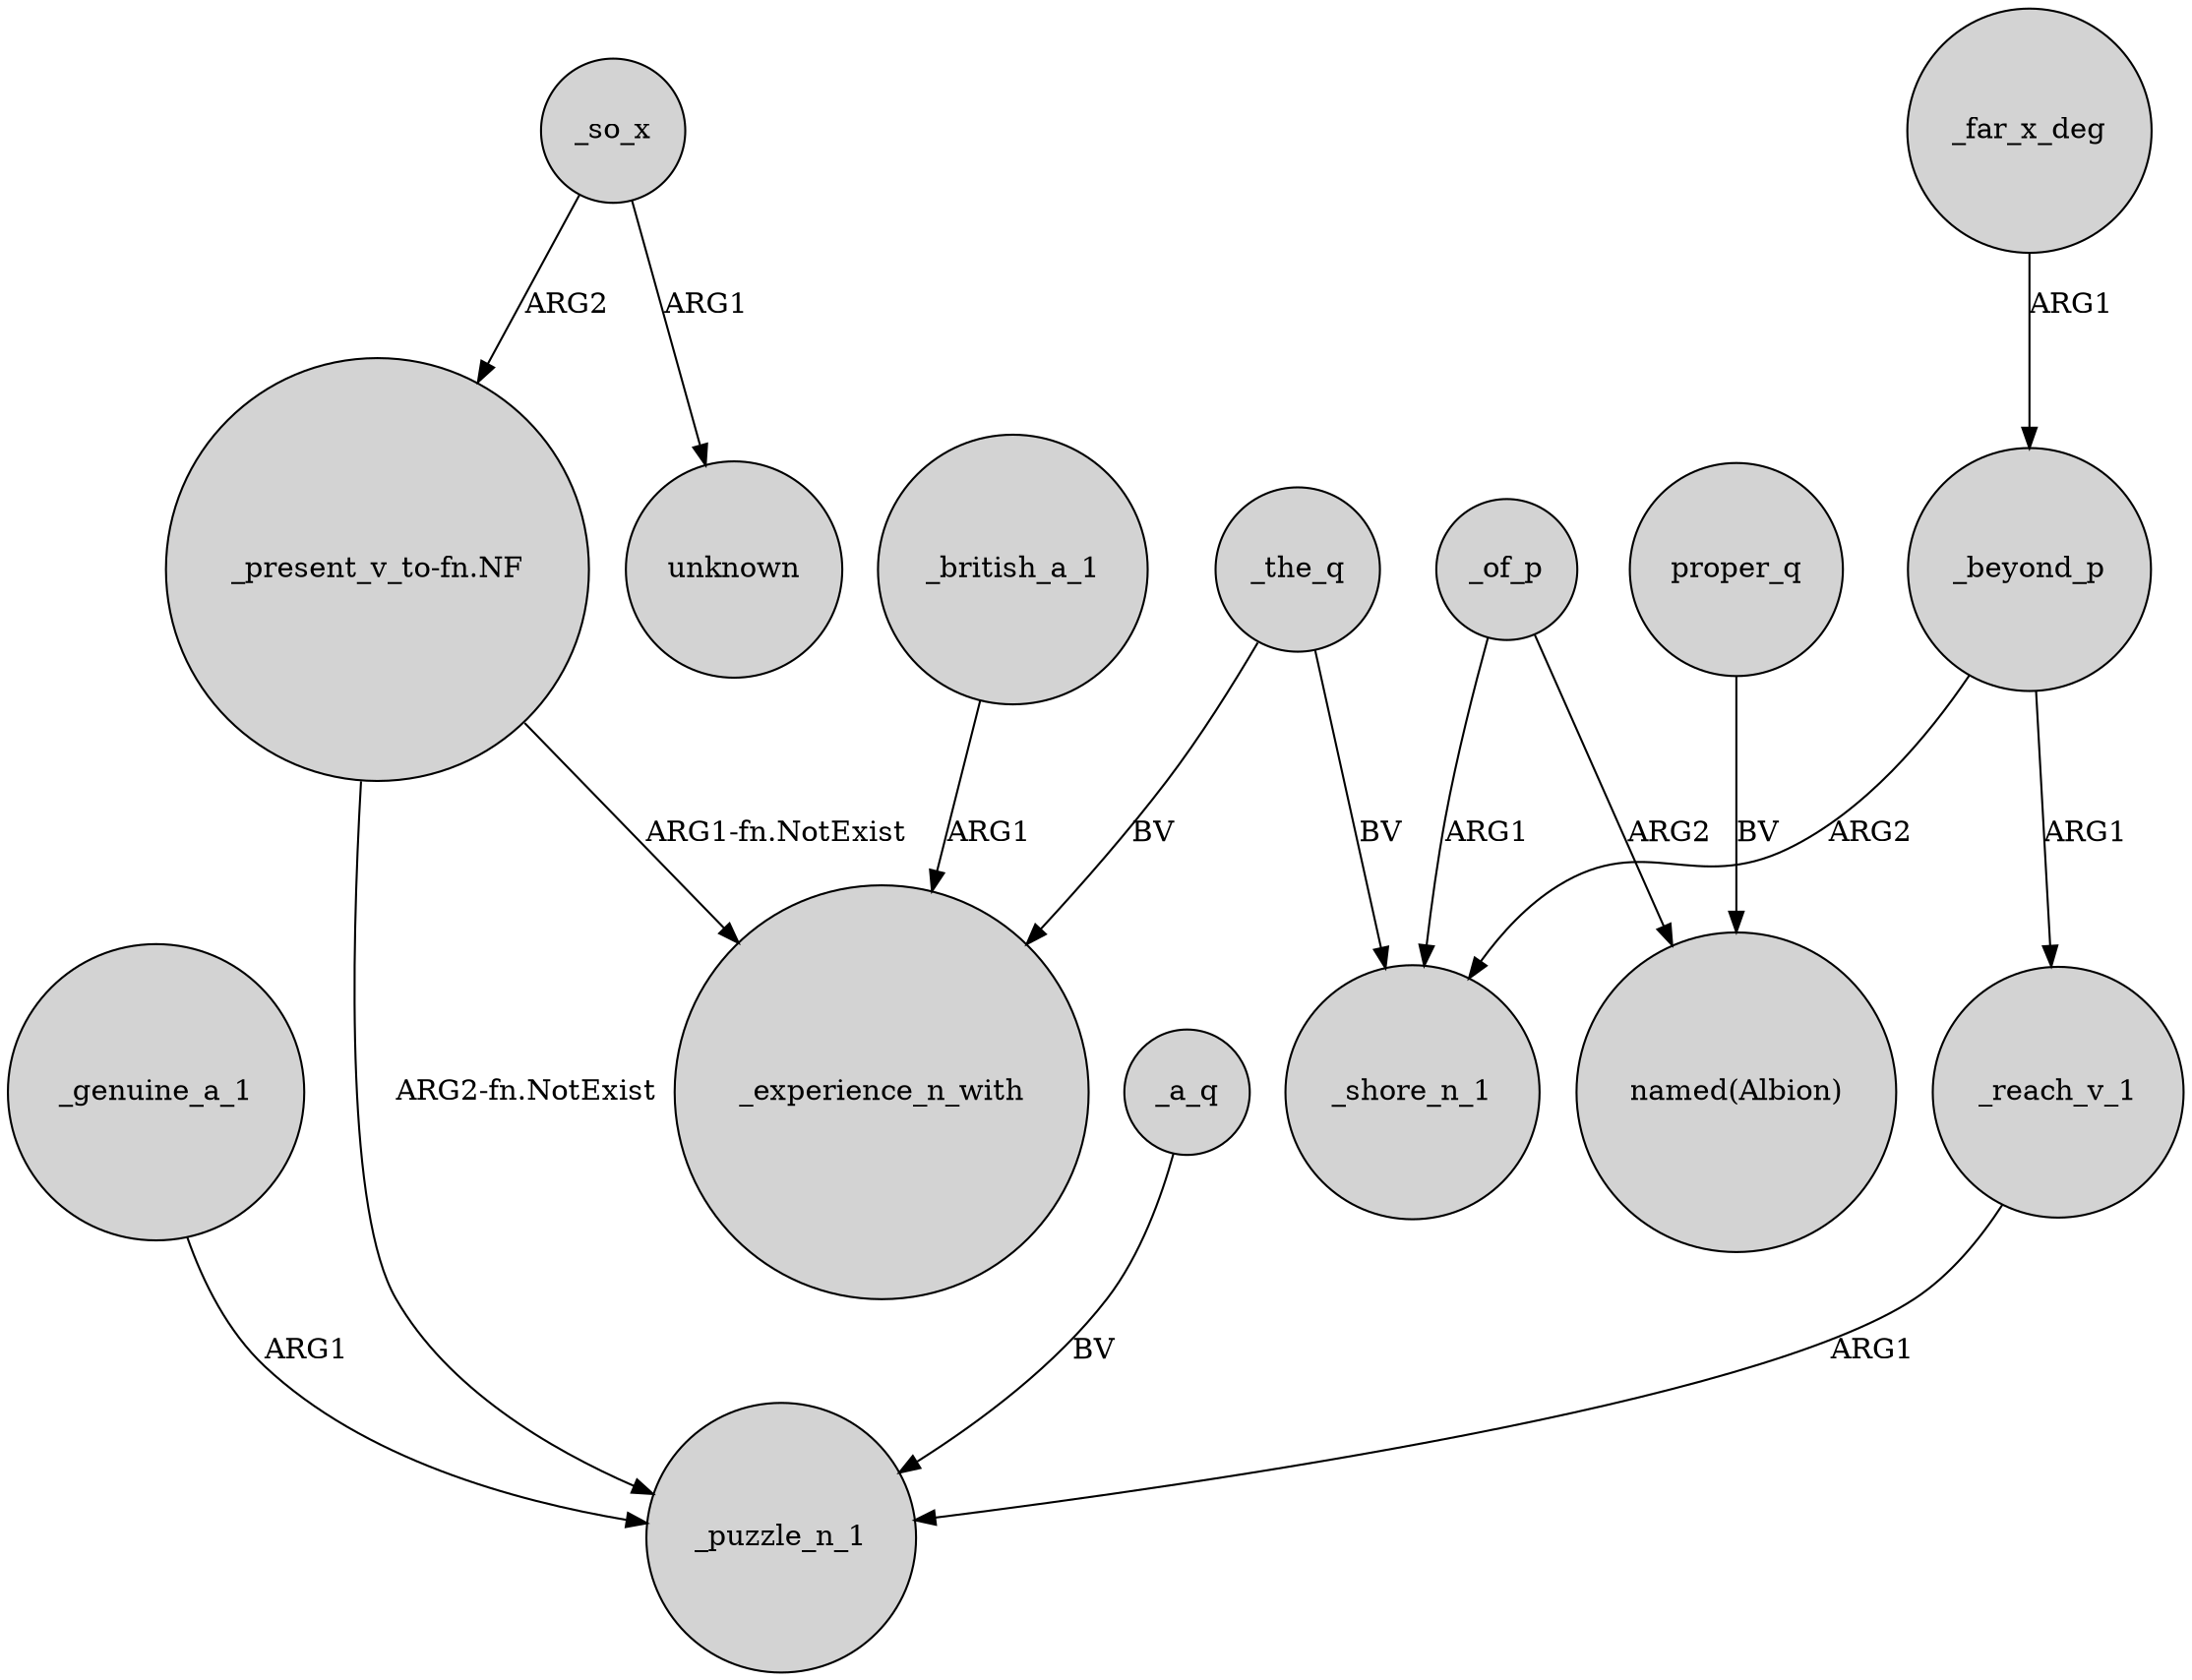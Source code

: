digraph {
	node [shape=circle style=filled]
	_genuine_a_1 -> _puzzle_n_1 [label=ARG1]
	"_present_v_to-fn.NF" -> _experience_n_with [label="ARG1-fn.NotExist"]
	_so_x -> "_present_v_to-fn.NF" [label=ARG2]
	_far_x_deg -> _beyond_p [label=ARG1]
	_beyond_p -> _reach_v_1 [label=ARG1]
	"_present_v_to-fn.NF" -> _puzzle_n_1 [label="ARG2-fn.NotExist"]
	_of_p -> _shore_n_1 [label=ARG1]
	_reach_v_1 -> _puzzle_n_1 [label=ARG1]
	_the_q -> _shore_n_1 [label=BV]
	proper_q -> "named(Albion)" [label=BV]
	_beyond_p -> _shore_n_1 [label=ARG2]
	_of_p -> "named(Albion)" [label=ARG2]
	_british_a_1 -> _experience_n_with [label=ARG1]
	_a_q -> _puzzle_n_1 [label=BV]
	_so_x -> unknown [label=ARG1]
	_the_q -> _experience_n_with [label=BV]
}
